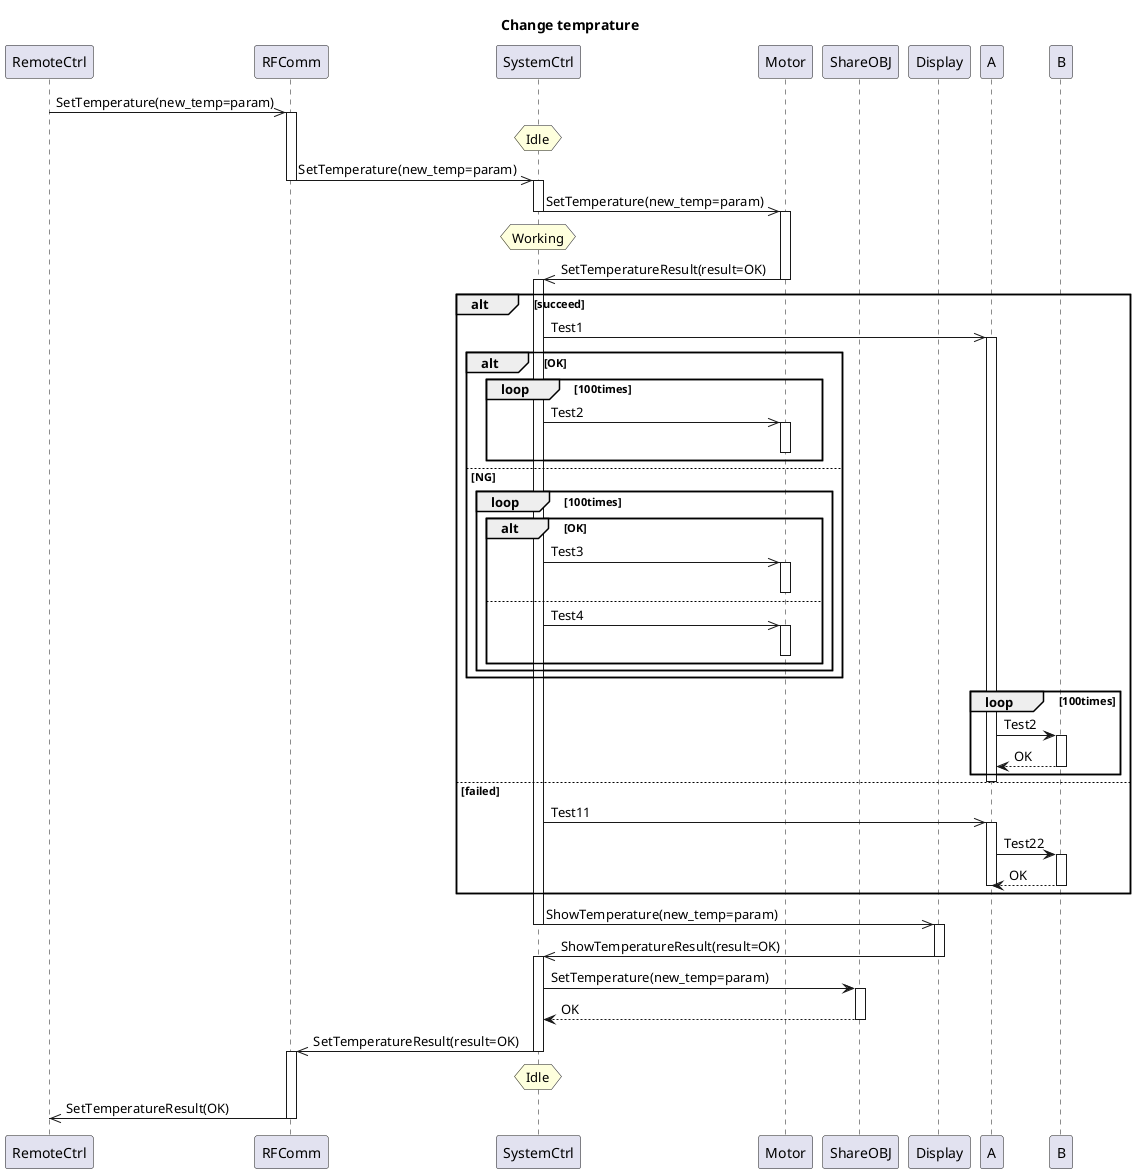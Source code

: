 @startuml change_temparature

title Change temprature

participant RemoteCtrl
participant RFComm
participant SystemCtrl
participant Motor
participant ShareOBJ
participant Display

RemoteCtrl->>RFComm:SetTemperature(new_temp=param)
activate RFComm
hnote over SystemCtrl: Idle

RFComm->>SystemCtrl:SetTemperature(new_temp=param)
deactivate RFComm
activate SystemCtrl
SystemCtrl->>Motor:SetTemperature(new_temp=param)
deactivate SystemCtrl
activate Motor

hnote over SystemCtrl: Working
Motor->>SystemCtrl:SetTemperatureResult(result=OK)
deactivate Motor
activate SystemCtrl
alt succeed
SystemCtrl->>A:Test1
activate A

alt OK
loop 100times
SystemCtrl->>Motor:Test2
activate Motor
deactivate Motor
end

else NG
loop 100times
alt OK
SystemCtrl->>Motor:Test3
activate Motor
deactivate Motor
else
SystemCtrl->>Motor:Test4
activate Motor
deactivate Motor
end
end
end /'add by shiweiz end'/


loop 100times
A->B:Test2
activate B
B-->A:OK
deactivate B
end
deactivate A
else failed
SystemCtrl->>A:Test11
activate A
A->B:Test22
activate B
B-->A:OK
deactivate B
deactivate A
end
SystemCtrl->>Display:ShowTemperature(new_temp=param)
deactivate SystemCtrl
activate Display

Display->>SystemCtrl:ShowTemperatureResult(result=OK)
deactivate Display
activate SystemCtrl
SystemCtrl->ShareOBJ:SetTemperature(new_temp=param)
activate ShareOBJ
ShareOBJ-->SystemCtrl:OK
deactivate ShareOBJ

SystemCtrl->>RFComm:SetTemperatureResult(result=OK)
deactivate SystemCtrl
hnote over SystemCtrl: Idle 
activate RFComm
RFComm->>RemoteCtrl : SetTemperatureResult(OK)
deactivate RFComm

@enduml

